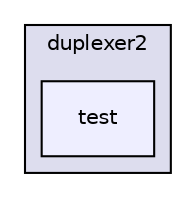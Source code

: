 digraph "gulp-src/node_modules/gulp-html-to-json/node_modules/gulp-util/node_modules/multipipe/node_modules/duplexer2/test" {
  compound=true
  node [ fontsize="10", fontname="Helvetica"];
  edge [ labelfontsize="10", labelfontname="Helvetica"];
  subgraph clusterdir_3f81483b1a859e4b1c1b2f107c6afcba {
    graph [ bgcolor="#ddddee", pencolor="black", label="duplexer2" fontname="Helvetica", fontsize="10", URL="dir_3f81483b1a859e4b1c1b2f107c6afcba.html"]
  dir_095892092c8b62dd8d7076086655601f [shape=box, label="test", style="filled", fillcolor="#eeeeff", pencolor="black", URL="dir_095892092c8b62dd8d7076086655601f.html"];
  }
}
